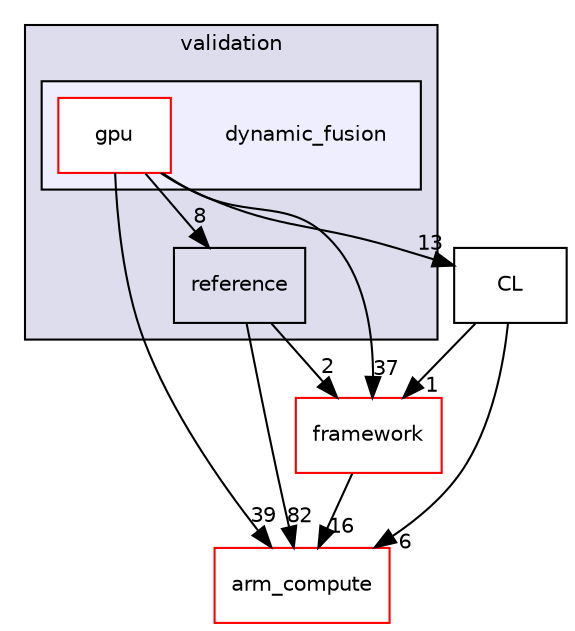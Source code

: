 digraph "tests/validation/dynamic_fusion" {
  compound=true
  node [ fontsize="10", fontname="Helvetica"];
  edge [ labelfontsize="10", labelfontname="Helvetica"];
  subgraph clusterdir_e7c7b16542faa38cb4655ff1750d3604 {
    graph [ bgcolor="#ddddee", pencolor="black", label="validation" fontname="Helvetica", fontsize="10", URL="dir_e7c7b16542faa38cb4655ff1750d3604.xhtml"]
  dir_46fdb196cebdbffe77dac340cde62f29 [shape=box label="reference" URL="dir_46fdb196cebdbffe77dac340cde62f29.xhtml"];
  subgraph clusterdir_d178b4fe845b8ce36c704432820c8c40 {
    graph [ bgcolor="#eeeeff", pencolor="black", label="" URL="dir_d178b4fe845b8ce36c704432820c8c40.xhtml"];
    dir_d178b4fe845b8ce36c704432820c8c40 [shape=plaintext label="dynamic_fusion"];
  dir_36525c4f440e1302e710dd3570052bdf [shape=box label="gpu" fillcolor="white" style="filled" color="red" URL="dir_36525c4f440e1302e710dd3570052bdf.xhtml"];
  }
  }
  dir_214608ef36d61442cb2b0c1c4e9a7def [shape=box label="arm_compute" fillcolor="white" style="filled" color="red" URL="dir_214608ef36d61442cb2b0c1c4e9a7def.xhtml"];
  dir_896191444cf08ec8ade6f88256cb2bdd [shape=box label="CL" URL="dir_896191444cf08ec8ade6f88256cb2bdd.xhtml"];
  dir_9e71e2da941d3cafc4d98a9f6ae3de4f [shape=box label="framework" fillcolor="white" style="filled" color="red" URL="dir_9e71e2da941d3cafc4d98a9f6ae3de4f.xhtml"];
  dir_46fdb196cebdbffe77dac340cde62f29->dir_214608ef36d61442cb2b0c1c4e9a7def [headlabel="82", labeldistance=1.5 headhref="dir_000040_000000.xhtml"];
  dir_46fdb196cebdbffe77dac340cde62f29->dir_9e71e2da941d3cafc4d98a9f6ae3de4f [headlabel="2", labeldistance=1.5 headhref="dir_000040_000038.xhtml"];
  dir_9e71e2da941d3cafc4d98a9f6ae3de4f->dir_214608ef36d61442cb2b0c1c4e9a7def [headlabel="16", labeldistance=1.5 headhref="dir_000038_000000.xhtml"];
  dir_36525c4f440e1302e710dd3570052bdf->dir_214608ef36d61442cb2b0c1c4e9a7def [headlabel="39", labeldistance=1.5 headhref="dir_000558_000000.xhtml"];
  dir_36525c4f440e1302e710dd3570052bdf->dir_46fdb196cebdbffe77dac340cde62f29 [headlabel="8", labeldistance=1.5 headhref="dir_000558_000040.xhtml"];
  dir_36525c4f440e1302e710dd3570052bdf->dir_896191444cf08ec8ade6f88256cb2bdd [headlabel="13", labeldistance=1.5 headhref="dir_000558_000553.xhtml"];
  dir_36525c4f440e1302e710dd3570052bdf->dir_9e71e2da941d3cafc4d98a9f6ae3de4f [headlabel="37", labeldistance=1.5 headhref="dir_000558_000038.xhtml"];
  dir_896191444cf08ec8ade6f88256cb2bdd->dir_214608ef36d61442cb2b0c1c4e9a7def [headlabel="6", labeldistance=1.5 headhref="dir_000553_000000.xhtml"];
  dir_896191444cf08ec8ade6f88256cb2bdd->dir_9e71e2da941d3cafc4d98a9f6ae3de4f [headlabel="1", labeldistance=1.5 headhref="dir_000553_000038.xhtml"];
}
